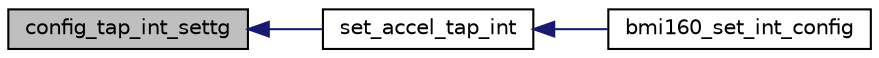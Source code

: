 digraph "config_tap_int_settg"
{
  edge [fontname="Helvetica",fontsize="10",labelfontname="Helvetica",labelfontsize="10"];
  node [fontname="Helvetica",fontsize="10",shape=record];
  rankdir="LR";
  Node1 [label="config_tap_int_settg",height=0.2,width=0.4,color="black", fillcolor="grey75", style="filled", fontcolor="black"];
  Node1 -> Node2 [dir="back",color="midnightblue",fontsize="10",style="solid",fontname="Helvetica"];
  Node2 [label="set_accel_tap_int",height=0.2,width=0.4,color="black", fillcolor="white", style="filled",URL="$bmi160_8c.html#a105ca9bc6765fbffd4d2c60d086d375a",tooltip="This API sets tap interrupts.Interrupt is fired when tap movements happen. "];
  Node2 -> Node3 [dir="back",color="midnightblue",fontsize="10",style="solid",fontname="Helvetica"];
  Node3 [label="bmi160_set_int_config",height=0.2,width=0.4,color="black", fillcolor="white", style="filled",URL="$bmi160_8h.html#a62ebd142768bea09f93ab63786dc3cca",tooltip="This API configures the necessary interrupt based on the user settings in the bmi160_int_settg struct..."];
}
